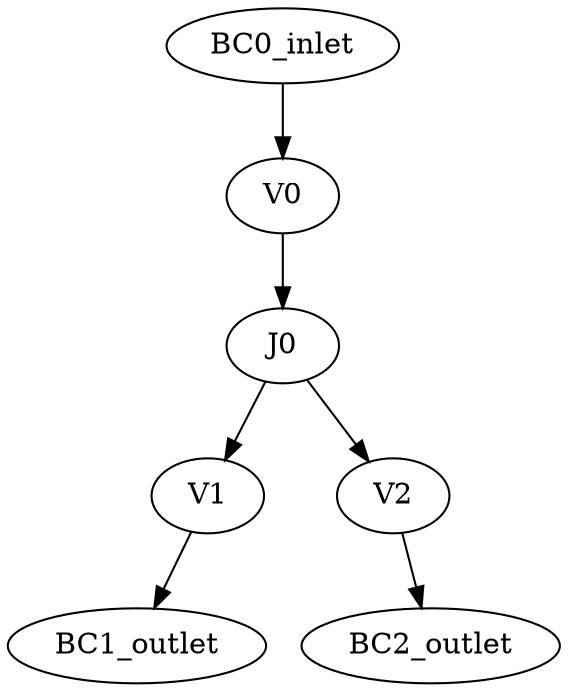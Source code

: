 strict digraph  {
J0;
V1;
V2;
BC0_inlet;
V0;
BC1_outlet;
BC2_outlet;
J0 -> V1;
J0 -> V2;
V1 -> BC1_outlet;
V2 -> BC2_outlet;
BC0_inlet -> V0;
V0 -> J0;
}